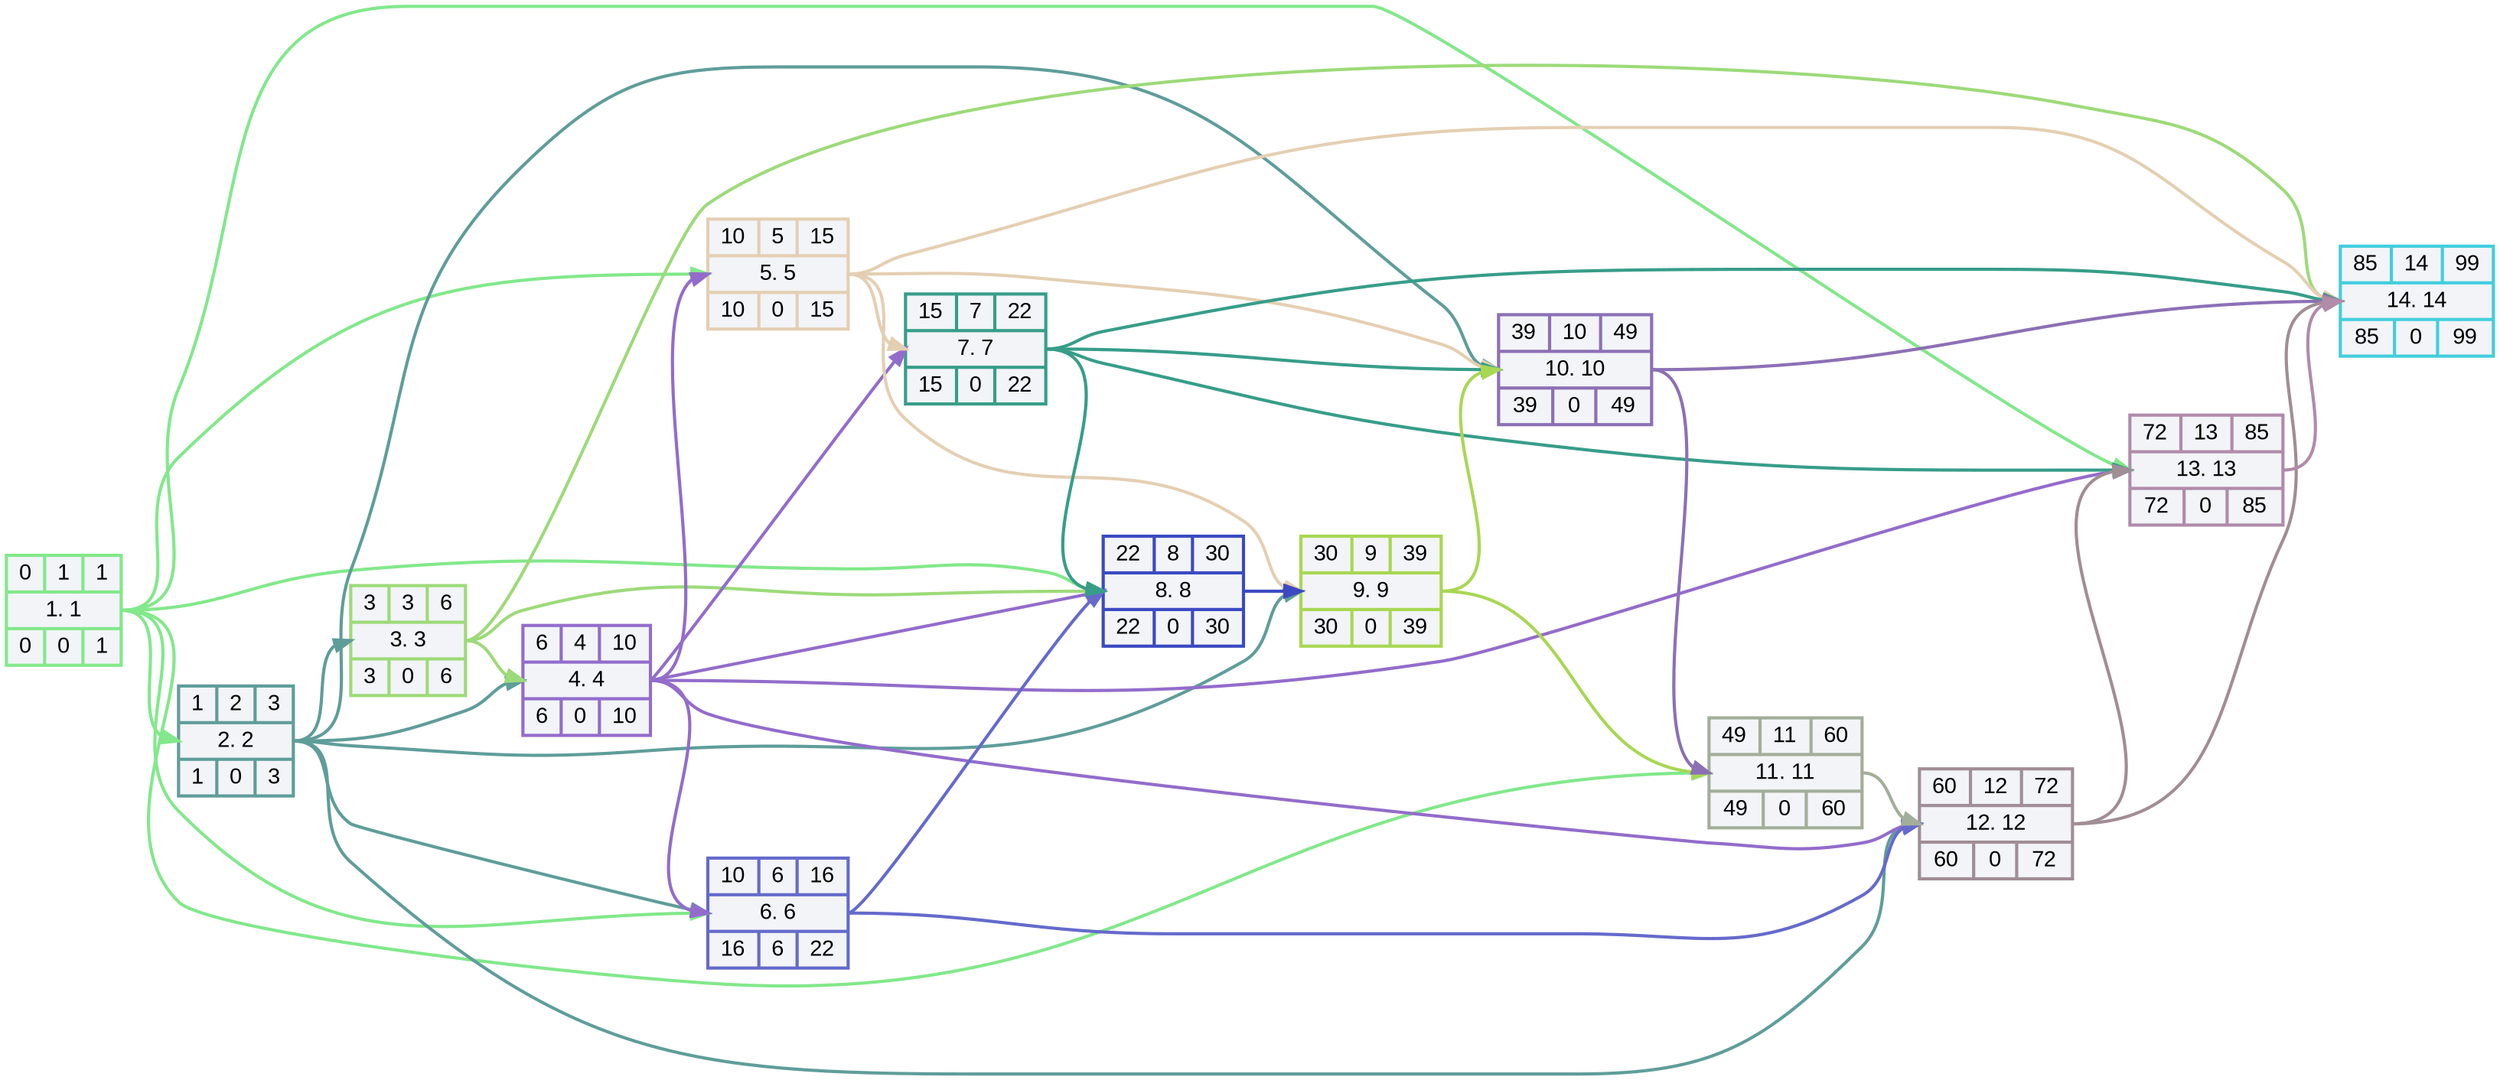         digraph NetworkGraph
        {
           //graph [charset = "utf8"]
           rankdir = LR
           layout = dot
           splines = spline
           node [style = "filled, bold", fillcolor = "#f2f4f7", fontname = "Arial"]
           edge [penwidth = 2]
           v1 [fontname = "Arial",color = "#82e88b", shape = record, label = "{ 0 | 1 | 1 } |  <mI1> 1. 1 | {0 | 0 | 1 }"]
   v2 [fontname = "Arial",color = "#5f9d9a", shape = record, label = "{ 1 | 2 | 3 } |  <mI2> 2. 2 | {1 | 0 | 3 }"]
   v3 [fontname = "Arial",color = "#9dda79", shape = record, label = "{ 3 | 3 | 6 } |  <mI3> 3. 3 | {3 | 0 | 6 }"]
   v4 [fontname = "Arial",color = "#936ccb", shape = record, label = "{ 6 | 4 | 10 } |  <mI4> 4. 4 | {6 | 0 | 10 }"]
   v5 [fontname = "Arial",color = "#e4cfb3", shape = record, label = "{ 10 | 5 | 15 } |  <mI5> 5. 5 | {10 | 0 | 15 }"]
   v6 [fontname = "Arial",color = "#656acb", shape = record, label = "{ 10 | 6 | 16 } |  <mI6> 6. 6 | {16 | 6 | 22 }"]
   v7 [fontname = "Arial",color = "#379d89", shape = record, label = "{ 15 | 7 | 22 } |  <mI7> 7. 7 | {15 | 0 | 22 }"]
   v8 [fontname = "Arial",color = "#3b4ac1", shape = record, label = "{ 22 | 8 | 30 } |  <mI8> 8. 8 | {22 | 0 | 30 }"]
   v9 [fontname = "Arial",color = "#a8d753", shape = record, label = "{ 30 | 9 | 39 } |  <mI9> 9. 9 | {30 | 0 | 39 }"]
   v10 [fontname = "Arial",color = "#8c70b5", shape = record, label = "{ 39 | 10 | 49 } |  <mI10> 10. 10 | {39 | 0 | 49 }"]
   v11 [fontname = "Arial",color = "#a3ae99", shape = record, label = "{ 49 | 11 | 60 } |  <mI11> 11. 11 | {49 | 0 | 60 }"]
   v12 [fontname = "Arial",color = "#a18d95", shape = record, label = "{ 60 | 12 | 72 } |  <mI12> 12. 12 | {60 | 0 | 72 }"]
   v13 [fontname = "Arial",color = "#b08baa", shape = record, label = "{ 72 | 13 | 85 } |  <mI13> 13. 13 | {72 | 0 | 85 }"]
   v14 [fontname = "Arial",color = "#42cedd", shape = record, label = "{ 85 | 14 | 99 } |  <mI14> 14. 14 | {85 | 0 | 99 }"]
   v7:<mI7> -> v10:<mI10> [color = "#379d89"]
   v9:<mI9> -> v10:<mI10> [color = "#a8d753"]
   v9:<mI9> -> v11:<mI11> [color = "#a8d753"]
   v7:<mI7> -> v14:<mI14> [color = "#379d89"]
   v5:<mI5> -> v14:<mI14> [color = "#e4cfb3"]
   v4:<mI4> -> v12:<mI12> [color = "#936ccb"]
   v2:<mI2> -> v10:<mI10> [color = "#5f9d9a"]
   v5:<mI5> -> v10:<mI10> [color = "#e4cfb3"]
   v6:<mI6> -> v12:<mI12> [color = "#656acb"]
   v7:<mI7> -> v13:<mI13> [color = "#379d89"]
   v2:<mI2> -> v12:<mI12> [color = "#5f9d9a"]
   v1:<mI1> -> v11:<mI11> [color = "#82e88b"]
   v1:<mI1> -> v13:<mI13> [color = "#82e88b"]
   v3:<mI3> -> v14:<mI14> [color = "#9dda79"]
   v4:<mI4> -> v13:<mI13> [color = "#936ccb"]
   v1:<mI1> -> v2:<mI2> [color = "#82e88b"]
   v2:<mI2> -> v3:<mI3> [color = "#5f9d9a"]
   v2:<mI2> -> v4:<mI4> [color = "#5f9d9a"]
   v3:<mI3> -> v4:<mI4> [color = "#9dda79"]
   v4:<mI4> -> v5:<mI5> [color = "#936ccb"]
   v1:<mI1> -> v5:<mI5> [color = "#82e88b"]
   v4:<mI4> -> v6:<mI6> [color = "#936ccb"]
   v1:<mI1> -> v6:<mI6> [color = "#82e88b"]
   v2:<mI2> -> v6:<mI6> [color = "#5f9d9a"]
   v4:<mI4> -> v7:<mI7> [color = "#936ccb"]
   v5:<mI5> -> v7:<mI7> [color = "#e4cfb3"]
   v3:<mI3> -> v8:<mI8> [color = "#9dda79"]
   v4:<mI4> -> v8:<mI8> [color = "#936ccb"]
   v6:<mI6> -> v8:<mI8> [color = "#656acb"]
   v7:<mI7> -> v8:<mI8> [color = "#379d89"]
   v1:<mI1> -> v8:<mI8> [color = "#82e88b"]
   v5:<mI5> -> v9:<mI9> [color = "#e4cfb3"]
   v8:<mI8> -> v9:<mI9> [color = "#3b4ac1"]
   v2:<mI2> -> v9:<mI9> [color = "#5f9d9a"]
   v10:<mI10> -> v11:<mI11> [color = "#8c70b5"]
   v11:<mI11> -> v12:<mI12> [color = "#a3ae99"]
   v12:<mI12> -> v13:<mI13> [color = "#a18d95"]
   v13:<mI13> -> v14:<mI14> [color = "#b08baa"]
   v12:<mI12> -> v14:<mI14> [color = "#a18d95"]
   v10:<mI10> -> v14:<mI14> [color = "#8c70b5"]

}